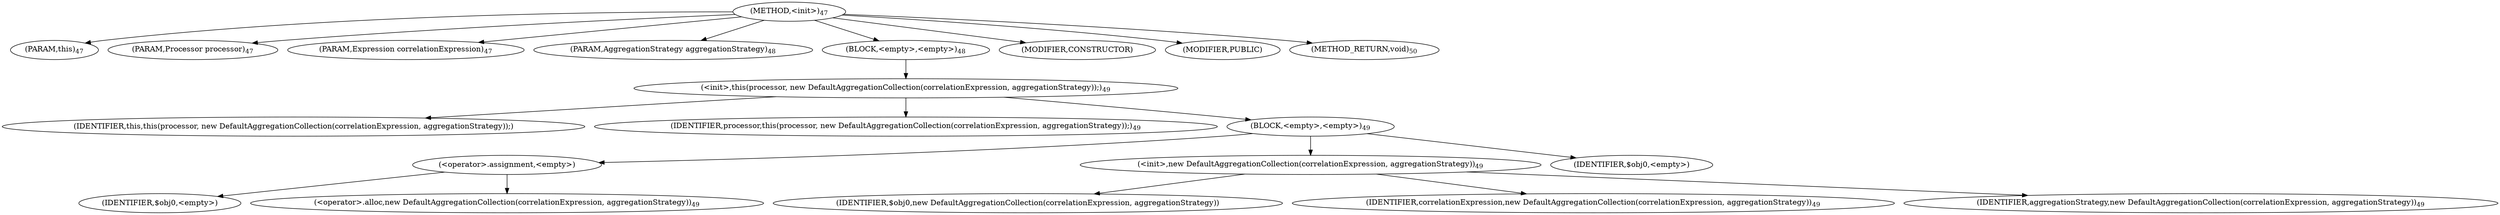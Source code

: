 digraph "&lt;init&gt;" {  
"17" [label = <(METHOD,&lt;init&gt;)<SUB>47</SUB>> ]
"4" [label = <(PARAM,this)<SUB>47</SUB>> ]
"18" [label = <(PARAM,Processor processor)<SUB>47</SUB>> ]
"19" [label = <(PARAM,Expression correlationExpression)<SUB>47</SUB>> ]
"20" [label = <(PARAM,AggregationStrategy aggregationStrategy)<SUB>48</SUB>> ]
"21" [label = <(BLOCK,&lt;empty&gt;,&lt;empty&gt;)<SUB>48</SUB>> ]
"22" [label = <(&lt;init&gt;,this(processor, new DefaultAggregationCollection(correlationExpression, aggregationStrategy));)<SUB>49</SUB>> ]
"3" [label = <(IDENTIFIER,this,this(processor, new DefaultAggregationCollection(correlationExpression, aggregationStrategy));)> ]
"23" [label = <(IDENTIFIER,processor,this(processor, new DefaultAggregationCollection(correlationExpression, aggregationStrategy));)<SUB>49</SUB>> ]
"24" [label = <(BLOCK,&lt;empty&gt;,&lt;empty&gt;)<SUB>49</SUB>> ]
"25" [label = <(&lt;operator&gt;.assignment,&lt;empty&gt;)> ]
"26" [label = <(IDENTIFIER,$obj0,&lt;empty&gt;)> ]
"27" [label = <(&lt;operator&gt;.alloc,new DefaultAggregationCollection(correlationExpression, aggregationStrategy))<SUB>49</SUB>> ]
"28" [label = <(&lt;init&gt;,new DefaultAggregationCollection(correlationExpression, aggregationStrategy))<SUB>49</SUB>> ]
"29" [label = <(IDENTIFIER,$obj0,new DefaultAggregationCollection(correlationExpression, aggregationStrategy))> ]
"30" [label = <(IDENTIFIER,correlationExpression,new DefaultAggregationCollection(correlationExpression, aggregationStrategy))<SUB>49</SUB>> ]
"31" [label = <(IDENTIFIER,aggregationStrategy,new DefaultAggregationCollection(correlationExpression, aggregationStrategy))<SUB>49</SUB>> ]
"32" [label = <(IDENTIFIER,$obj0,&lt;empty&gt;)> ]
"33" [label = <(MODIFIER,CONSTRUCTOR)> ]
"34" [label = <(MODIFIER,PUBLIC)> ]
"35" [label = <(METHOD_RETURN,void)<SUB>50</SUB>> ]
  "17" -> "4" 
  "17" -> "18" 
  "17" -> "19" 
  "17" -> "20" 
  "17" -> "21" 
  "17" -> "33" 
  "17" -> "34" 
  "17" -> "35" 
  "21" -> "22" 
  "22" -> "3" 
  "22" -> "23" 
  "22" -> "24" 
  "24" -> "25" 
  "24" -> "28" 
  "24" -> "32" 
  "25" -> "26" 
  "25" -> "27" 
  "28" -> "29" 
  "28" -> "30" 
  "28" -> "31" 
}
